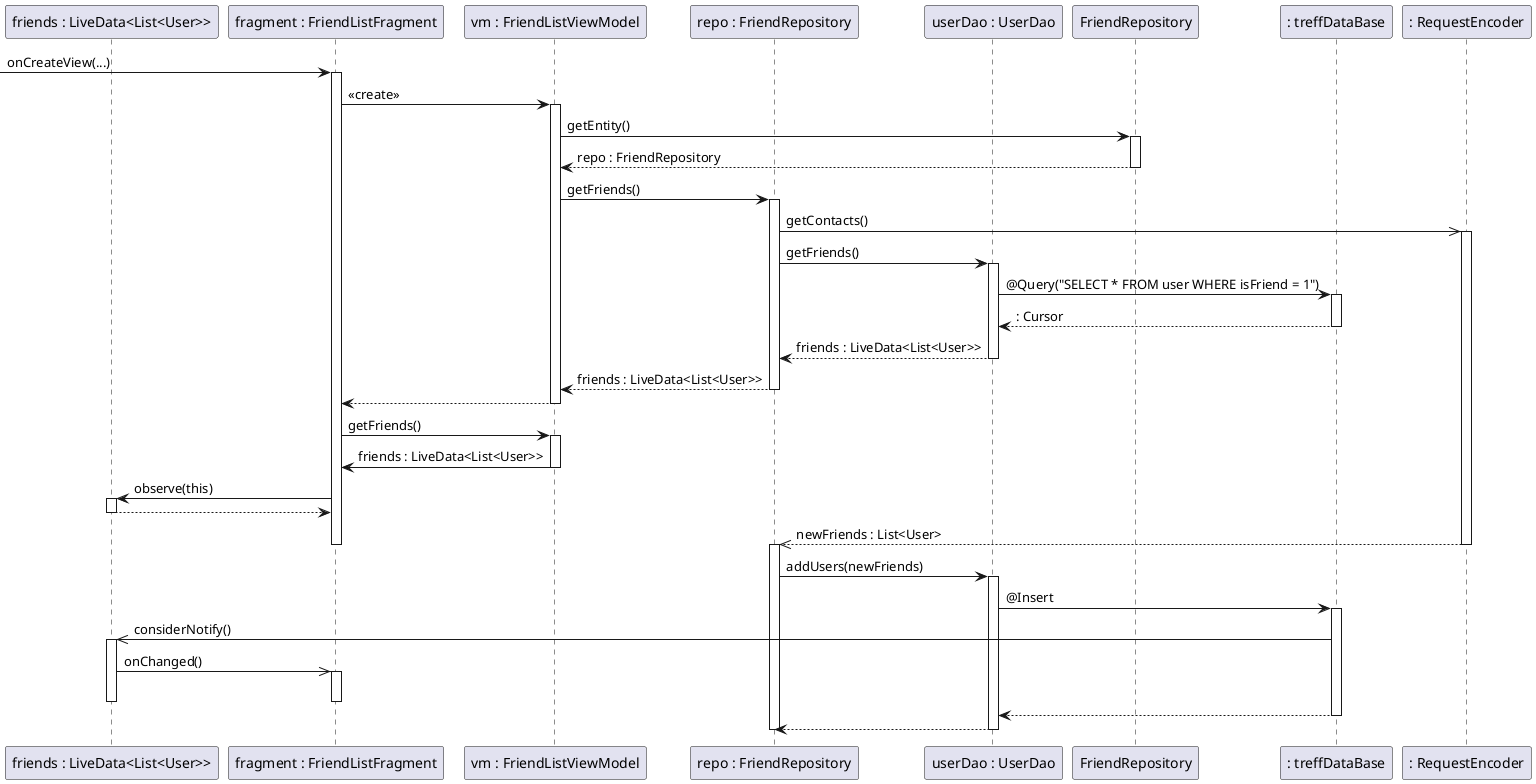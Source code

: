 @startuml
participant "friends : LiveData<List<User>>" as LD
participant "fragment : FriendListFragment" as FLF
participant "vm : FriendListViewModel" as VM
participant "repo : FriendRepository" as REP
participant "userDao : UserDao" as DAO
participant "FriendRepository" as FR
participant ": treffDataBase" as DB
participant ": RequestEncoder" as ENC

-> FLF: onCreateView(...)
activate FLF
FLF -> VM: <<create>>
activate VM
VM -> FR: getEntity()
activate FR
FR --> VM: repo : FriendRepository
deactivate FR
VM -> REP: getFriends()
activate REP
REP ->> ENC: getContacts()
activate ENC
REP -> DAO: getFriends()
activate DAO
DAO -> DB: @Query("SELECT * FROM user WHERE isFriend = 1")
activate DB
DB --> DAO: : Cursor
deactivate DB
DAO --> REP: friends : LiveData<List<User>>
deactivate DAO
REP --> VM: friends : LiveData<List<User>>
deactivate REP
VM --> FLF
deactivate VM

FLF -> VM: getFriends()
activate VM
VM -> FLF: friends : LiveData<List<User>>
deactivate VM
FLF -> LD: observe(this)
activate LD
LD --> FLF
deactivate LD

ENC -->> REP: newFriends : List<User>
deactivate FLF
deactivate ENC
activate REP
REP -> DAO:addUsers(newFriends)
activate DAO
DAO -> DB: @Insert
activate DB
DB ->> LD : considerNotify()
activate LD
LD ->> FLF: onChanged()
activate FLF
deactivate LD
deactivate FLF
DB --> DAO
deactivate DB
DAO --> REP
deactivate DAO
deactivate REP

@enduml